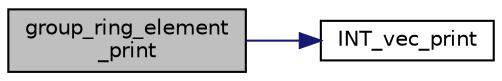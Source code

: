 digraph "group_ring_element_print"
{
  edge [fontname="Helvetica",fontsize="10",labelfontname="Helvetica",labelfontsize="10"];
  node [fontname="Helvetica",fontsize="10",shape=record];
  rankdir="LR";
  Node1387 [label="group_ring_element\l_print",height=0.2,width=0.4,color="black", fillcolor="grey75", style="filled", fontcolor="black"];
  Node1387 -> Node1388 [color="midnightblue",fontsize="10",style="solid",fontname="Helvetica"];
  Node1388 [label="INT_vec_print",height=0.2,width=0.4,color="black", fillcolor="white", style="filled",URL="$df/dbf/sajeeb_8_c.html#a79a5901af0b47dd0d694109543c027fe"];
}
